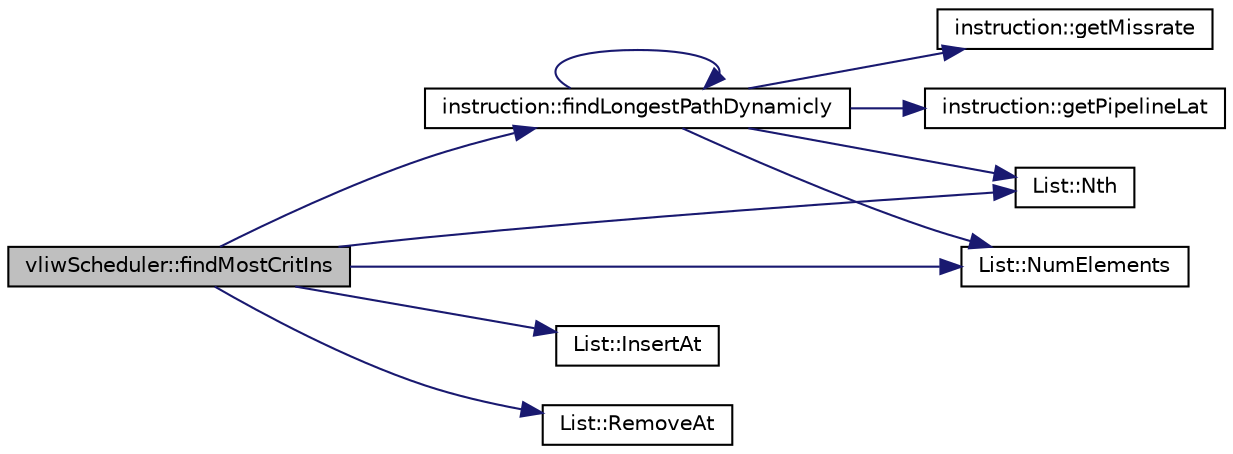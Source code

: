digraph G
{
  edge [fontname="Helvetica",fontsize="10",labelfontname="Helvetica",labelfontsize="10"];
  node [fontname="Helvetica",fontsize="10",shape=record];
  rankdir=LR;
  Node1 [label="vliwScheduler::findMostCritIns",height=0.2,width=0.4,color="black", fillcolor="grey75", style="filled" fontcolor="black"];
  Node1 -> Node2 [color="midnightblue",fontsize="10",style="solid"];
  Node2 [label="instruction::findLongestPathDynamicly",height=0.2,width=0.4,color="black", fillcolor="white", style="filled",URL="$classinstruction.html#af85171b971c2f1f691f82501d29f3cdf"];
  Node2 -> Node2 [color="midnightblue",fontsize="10",style="solid"];
  Node2 -> Node3 [color="midnightblue",fontsize="10",style="solid"];
  Node3 [label="instruction::getMissrate",height=0.2,width=0.4,color="black", fillcolor="white", style="filled",URL="$classinstruction.html#a7f04521e22bec22c519fdc44d7c8b83a"];
  Node2 -> Node4 [color="midnightblue",fontsize="10",style="solid"];
  Node4 [label="instruction::getPipelineLat",height=0.2,width=0.4,color="black", fillcolor="white", style="filled",URL="$classinstruction.html#a6691b4bcb64ecd50e0aea3a0558137d0"];
  Node2 -> Node5 [color="midnightblue",fontsize="10",style="solid"];
  Node5 [label="List::Nth",height=0.2,width=0.4,color="black", fillcolor="white", style="filled",URL="$classList.html#a5eb964816de33c85e1d46658ddf8c6c4"];
  Node2 -> Node6 [color="midnightblue",fontsize="10",style="solid"];
  Node6 [label="List::NumElements",height=0.2,width=0.4,color="black", fillcolor="white", style="filled",URL="$classList.html#ac2e9d50f703b01bf643fa6ce50837c26"];
  Node1 -> Node7 [color="midnightblue",fontsize="10",style="solid"];
  Node7 [label="List::InsertAt",height=0.2,width=0.4,color="black", fillcolor="white", style="filled",URL="$classList.html#a8d86a82c138b259da6fa0d046aed985b"];
  Node1 -> Node5 [color="midnightblue",fontsize="10",style="solid"];
  Node1 -> Node6 [color="midnightblue",fontsize="10",style="solid"];
  Node1 -> Node8 [color="midnightblue",fontsize="10",style="solid"];
  Node8 [label="List::RemoveAt",height=0.2,width=0.4,color="black", fillcolor="white", style="filled",URL="$classList.html#af17f72d263f90d53ea8501b5b1853470"];
}
